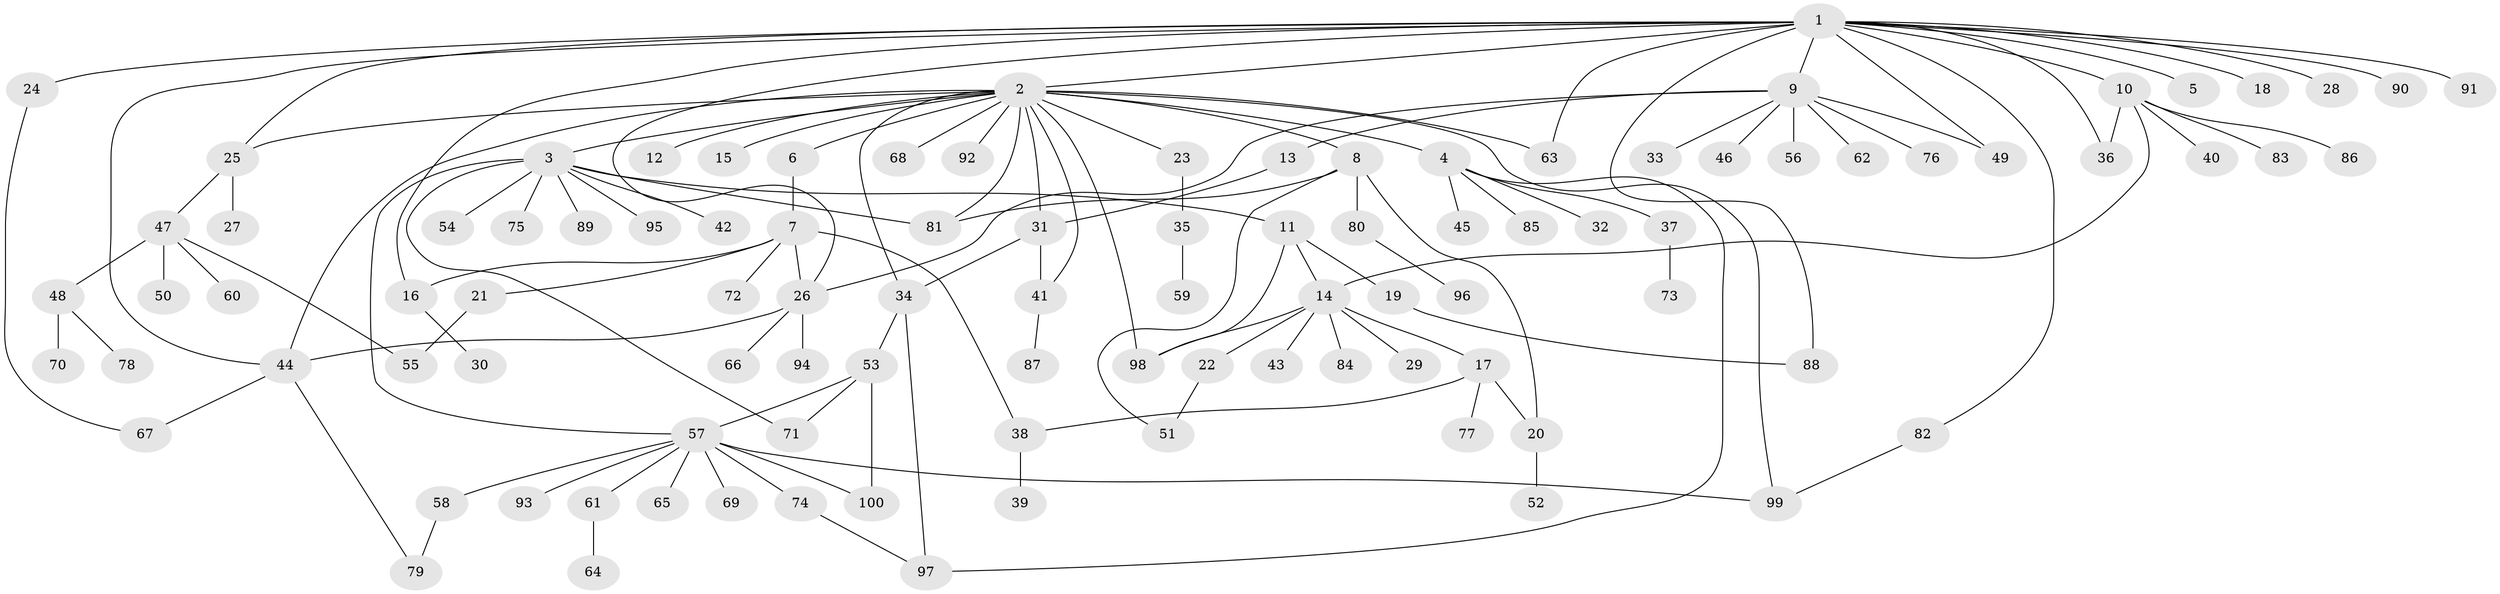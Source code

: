 // Generated by graph-tools (version 1.1) at 2025/38/02/21/25 10:38:54]
// undirected, 100 vertices, 130 edges
graph export_dot {
graph [start="1"]
  node [color=gray90,style=filled];
  1;
  2;
  3;
  4;
  5;
  6;
  7;
  8;
  9;
  10;
  11;
  12;
  13;
  14;
  15;
  16;
  17;
  18;
  19;
  20;
  21;
  22;
  23;
  24;
  25;
  26;
  27;
  28;
  29;
  30;
  31;
  32;
  33;
  34;
  35;
  36;
  37;
  38;
  39;
  40;
  41;
  42;
  43;
  44;
  45;
  46;
  47;
  48;
  49;
  50;
  51;
  52;
  53;
  54;
  55;
  56;
  57;
  58;
  59;
  60;
  61;
  62;
  63;
  64;
  65;
  66;
  67;
  68;
  69;
  70;
  71;
  72;
  73;
  74;
  75;
  76;
  77;
  78;
  79;
  80;
  81;
  82;
  83;
  84;
  85;
  86;
  87;
  88;
  89;
  90;
  91;
  92;
  93;
  94;
  95;
  96;
  97;
  98;
  99;
  100;
  1 -- 2;
  1 -- 5;
  1 -- 9;
  1 -- 10;
  1 -- 16;
  1 -- 18;
  1 -- 24;
  1 -- 25;
  1 -- 26;
  1 -- 28;
  1 -- 36;
  1 -- 44;
  1 -- 49;
  1 -- 63;
  1 -- 82;
  1 -- 88;
  1 -- 90;
  1 -- 91;
  2 -- 3;
  2 -- 4;
  2 -- 6;
  2 -- 8;
  2 -- 12;
  2 -- 15;
  2 -- 23;
  2 -- 25;
  2 -- 31;
  2 -- 34;
  2 -- 41;
  2 -- 44;
  2 -- 63;
  2 -- 68;
  2 -- 81;
  2 -- 92;
  2 -- 98;
  2 -- 99;
  3 -- 11;
  3 -- 42;
  3 -- 54;
  3 -- 57;
  3 -- 71;
  3 -- 75;
  3 -- 81;
  3 -- 89;
  3 -- 95;
  4 -- 32;
  4 -- 37;
  4 -- 45;
  4 -- 85;
  4 -- 97;
  6 -- 7;
  7 -- 16;
  7 -- 21;
  7 -- 26;
  7 -- 38;
  7 -- 72;
  8 -- 20;
  8 -- 51;
  8 -- 80;
  8 -- 81;
  9 -- 13;
  9 -- 26;
  9 -- 33;
  9 -- 46;
  9 -- 49;
  9 -- 56;
  9 -- 62;
  9 -- 76;
  10 -- 14;
  10 -- 36;
  10 -- 40;
  10 -- 83;
  10 -- 86;
  11 -- 14;
  11 -- 19;
  11 -- 98;
  13 -- 31;
  14 -- 17;
  14 -- 22;
  14 -- 29;
  14 -- 43;
  14 -- 84;
  14 -- 98;
  16 -- 30;
  17 -- 20;
  17 -- 38;
  17 -- 77;
  19 -- 88;
  20 -- 52;
  21 -- 55;
  22 -- 51;
  23 -- 35;
  24 -- 67;
  25 -- 27;
  25 -- 47;
  26 -- 44;
  26 -- 66;
  26 -- 94;
  31 -- 34;
  31 -- 41;
  34 -- 53;
  34 -- 97;
  35 -- 59;
  37 -- 73;
  38 -- 39;
  41 -- 87;
  44 -- 67;
  44 -- 79;
  47 -- 48;
  47 -- 50;
  47 -- 55;
  47 -- 60;
  48 -- 70;
  48 -- 78;
  53 -- 57;
  53 -- 71;
  53 -- 100;
  57 -- 58;
  57 -- 61;
  57 -- 65;
  57 -- 69;
  57 -- 74;
  57 -- 93;
  57 -- 99;
  57 -- 100;
  58 -- 79;
  61 -- 64;
  74 -- 97;
  80 -- 96;
  82 -- 99;
}
